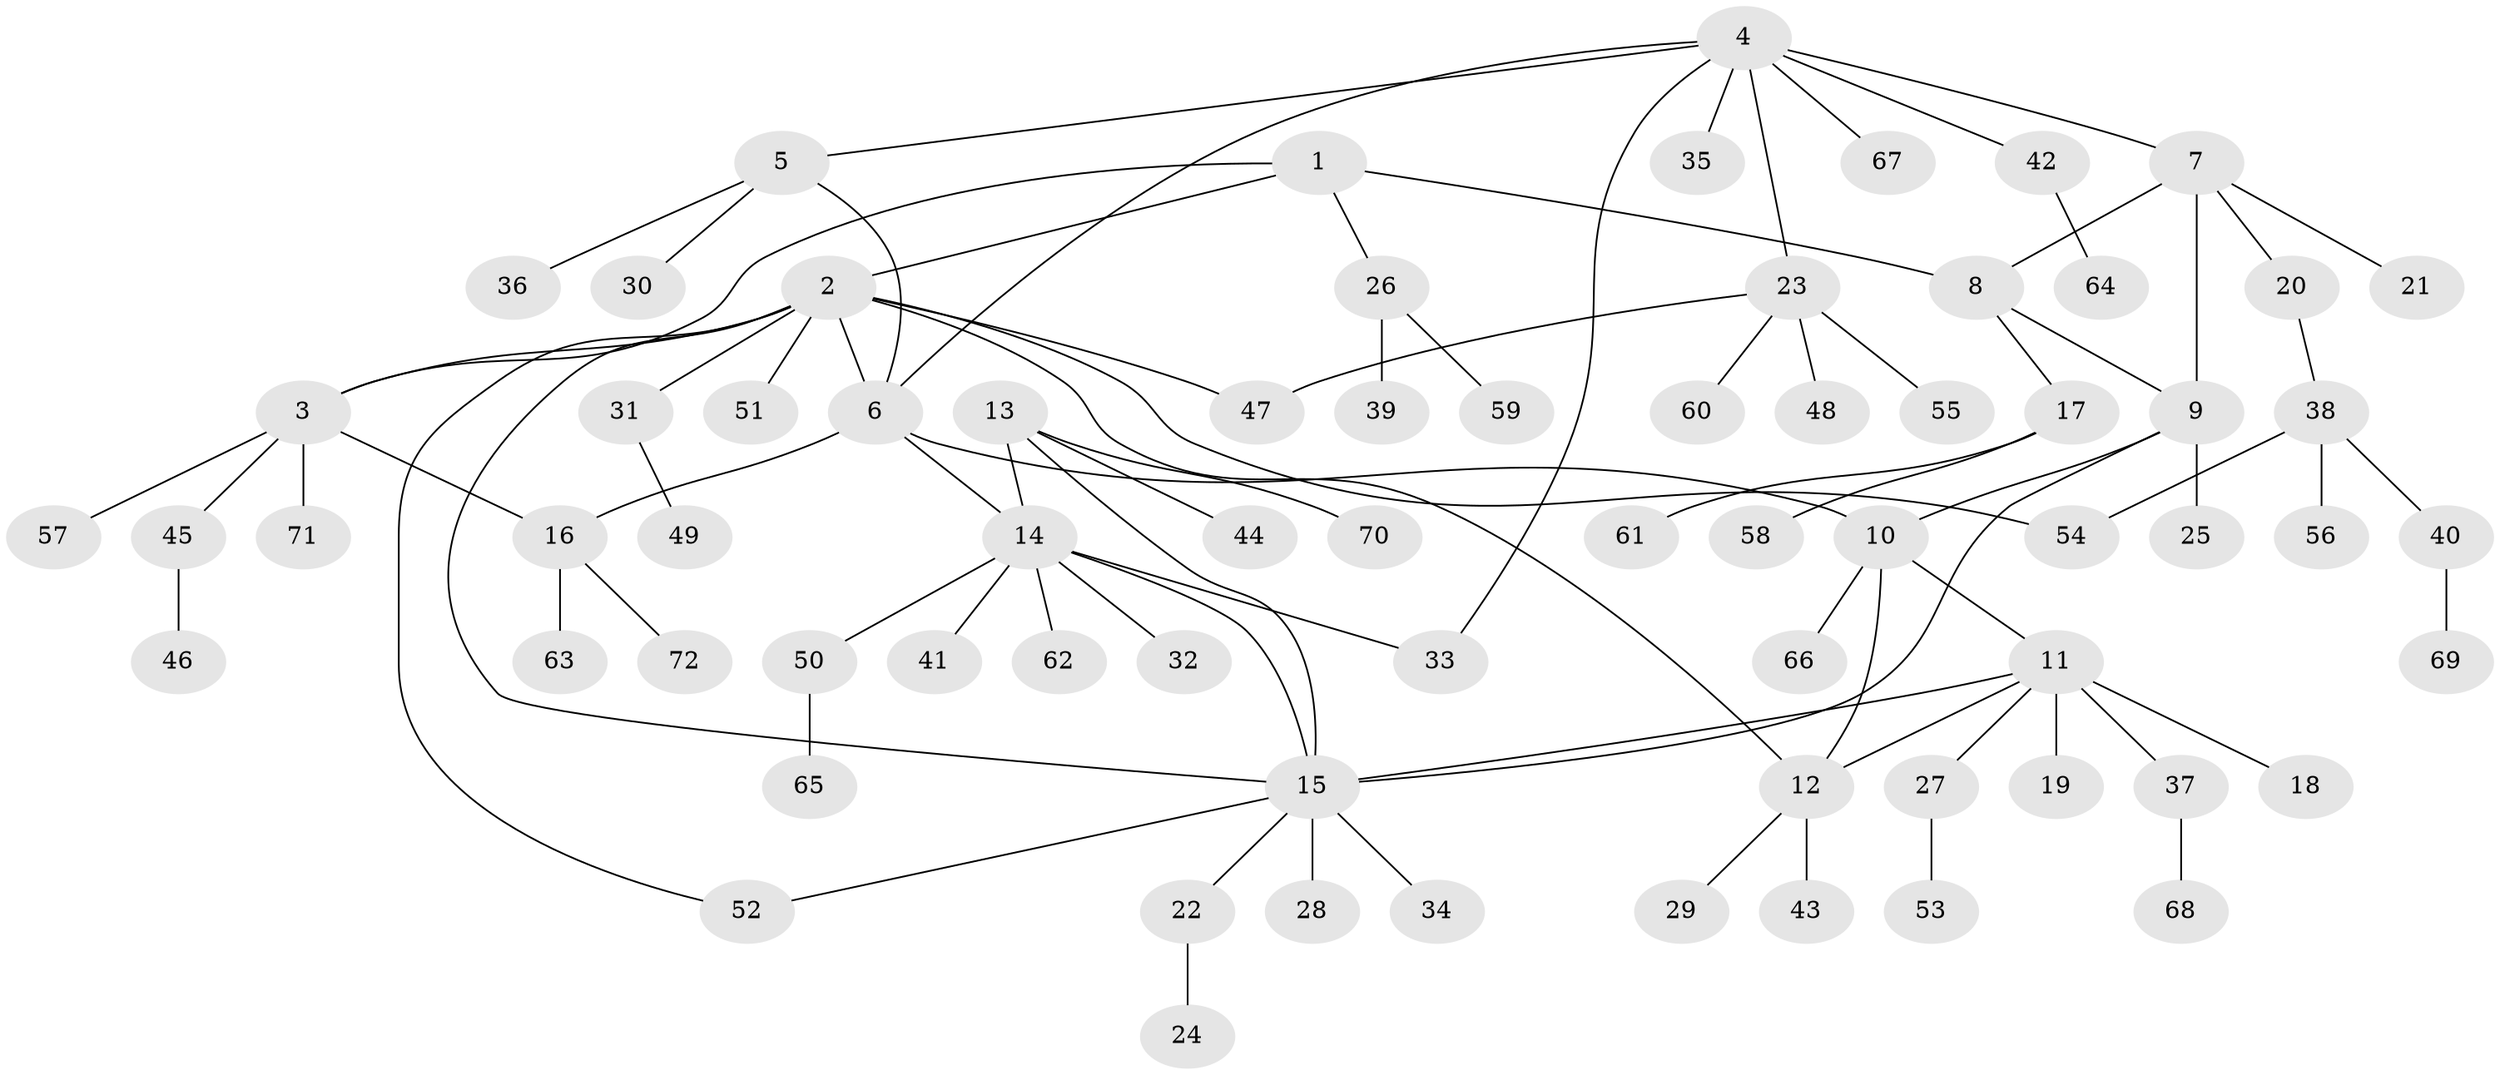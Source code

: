 // coarse degree distribution, {5: 0.1, 2: 0.26666666666666666, 6: 0.1, 1: 0.36666666666666664, 3: 0.06666666666666667, 8: 0.06666666666666667, 4: 0.03333333333333333}
// Generated by graph-tools (version 1.1) at 2025/37/03/04/25 23:37:37]
// undirected, 72 vertices, 87 edges
graph export_dot {
  node [color=gray90,style=filled];
  1;
  2;
  3;
  4;
  5;
  6;
  7;
  8;
  9;
  10;
  11;
  12;
  13;
  14;
  15;
  16;
  17;
  18;
  19;
  20;
  21;
  22;
  23;
  24;
  25;
  26;
  27;
  28;
  29;
  30;
  31;
  32;
  33;
  34;
  35;
  36;
  37;
  38;
  39;
  40;
  41;
  42;
  43;
  44;
  45;
  46;
  47;
  48;
  49;
  50;
  51;
  52;
  53;
  54;
  55;
  56;
  57;
  58;
  59;
  60;
  61;
  62;
  63;
  64;
  65;
  66;
  67;
  68;
  69;
  70;
  71;
  72;
  1 -- 2;
  1 -- 3;
  1 -- 8;
  1 -- 26;
  2 -- 3;
  2 -- 6;
  2 -- 12;
  2 -- 15;
  2 -- 31;
  2 -- 47;
  2 -- 51;
  2 -- 52;
  2 -- 54;
  3 -- 16;
  3 -- 45;
  3 -- 57;
  3 -- 71;
  4 -- 5;
  4 -- 6;
  4 -- 7;
  4 -- 23;
  4 -- 33;
  4 -- 35;
  4 -- 42;
  4 -- 67;
  5 -- 6;
  5 -- 30;
  5 -- 36;
  6 -- 10;
  6 -- 14;
  6 -- 16;
  7 -- 8;
  7 -- 9;
  7 -- 20;
  7 -- 21;
  8 -- 9;
  8 -- 17;
  9 -- 10;
  9 -- 15;
  9 -- 25;
  10 -- 11;
  10 -- 12;
  10 -- 66;
  11 -- 12;
  11 -- 15;
  11 -- 18;
  11 -- 19;
  11 -- 27;
  11 -- 37;
  12 -- 29;
  12 -- 43;
  13 -- 14;
  13 -- 15;
  13 -- 44;
  13 -- 70;
  14 -- 15;
  14 -- 32;
  14 -- 33;
  14 -- 41;
  14 -- 50;
  14 -- 62;
  15 -- 22;
  15 -- 28;
  15 -- 34;
  15 -- 52;
  16 -- 63;
  16 -- 72;
  17 -- 58;
  17 -- 61;
  20 -- 38;
  22 -- 24;
  23 -- 47;
  23 -- 48;
  23 -- 55;
  23 -- 60;
  26 -- 39;
  26 -- 59;
  27 -- 53;
  31 -- 49;
  37 -- 68;
  38 -- 40;
  38 -- 54;
  38 -- 56;
  40 -- 69;
  42 -- 64;
  45 -- 46;
  50 -- 65;
}
